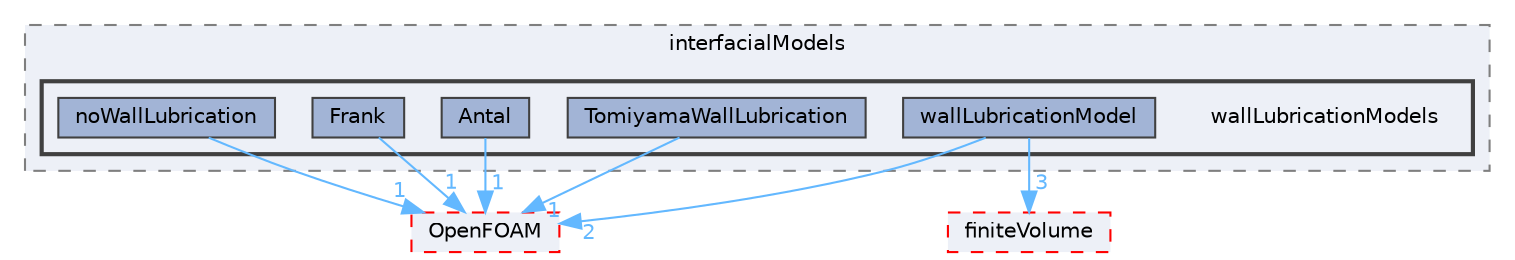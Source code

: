 digraph "src/phaseSystemModels/reactingEuler/multiphaseSystem/interfacialModels/wallLubricationModels"
{
 // LATEX_PDF_SIZE
  bgcolor="transparent";
  edge [fontname=Helvetica,fontsize=10,labelfontname=Helvetica,labelfontsize=10];
  node [fontname=Helvetica,fontsize=10,shape=box,height=0.2,width=0.4];
  compound=true
  subgraph clusterdir_ac9b567ee06e9b41f0fd1a36001841c5 {
    graph [ bgcolor="#edf0f7", pencolor="grey50", label="interfacialModels", fontname=Helvetica,fontsize=10 style="filled,dashed", URL="dir_ac9b567ee06e9b41f0fd1a36001841c5.html",tooltip=""]
  subgraph clusterdir_b469ee8664cef801a4e56b849174a0d6 {
    graph [ bgcolor="#edf0f7", pencolor="grey25", label="", fontname=Helvetica,fontsize=10 style="filled,bold", URL="dir_b469ee8664cef801a4e56b849174a0d6.html",tooltip=""]
    dir_b469ee8664cef801a4e56b849174a0d6 [shape=plaintext, label="wallLubricationModels"];
  dir_917c1bb38346dd1af2befc2b2363d610 [label="Antal", fillcolor="#a2b4d6", color="grey25", style="filled", URL="dir_917c1bb38346dd1af2befc2b2363d610.html",tooltip=""];
  dir_5dd6ee93c2f57d66abedbd296f959a25 [label="Frank", fillcolor="#a2b4d6", color="grey25", style="filled", URL="dir_5dd6ee93c2f57d66abedbd296f959a25.html",tooltip=""];
  dir_805cea78d79b1845bba3182c5a9187c4 [label="noWallLubrication", fillcolor="#a2b4d6", color="grey25", style="filled", URL="dir_805cea78d79b1845bba3182c5a9187c4.html",tooltip=""];
  dir_a8eb0b53659ed64f9e05302a4c666aa8 [label="TomiyamaWallLubrication", fillcolor="#a2b4d6", color="grey25", style="filled", URL="dir_a8eb0b53659ed64f9e05302a4c666aa8.html",tooltip=""];
  dir_2eb0b6cbd7eacbf237843ff40b5273cd [label="wallLubricationModel", fillcolor="#a2b4d6", color="grey25", style="filled", URL="dir_2eb0b6cbd7eacbf237843ff40b5273cd.html",tooltip=""];
  }
  }
  dir_9bd15774b555cf7259a6fa18f99fe99b [label="finiteVolume", fillcolor="#edf0f7", color="red", style="filled,dashed", URL="dir_9bd15774b555cf7259a6fa18f99fe99b.html",tooltip=""];
  dir_c5473ff19b20e6ec4dfe5c310b3778a8 [label="OpenFOAM", fillcolor="#edf0f7", color="red", style="filled,dashed", URL="dir_c5473ff19b20e6ec4dfe5c310b3778a8.html",tooltip=""];
  dir_917c1bb38346dd1af2befc2b2363d610->dir_c5473ff19b20e6ec4dfe5c310b3778a8 [headlabel="1", labeldistance=1.5 headhref="dir_000109_002695.html" href="dir_000109_002695.html" color="steelblue1" fontcolor="steelblue1"];
  dir_5dd6ee93c2f57d66abedbd296f959a25->dir_c5473ff19b20e6ec4dfe5c310b3778a8 [headlabel="1", labeldistance=1.5 headhref="dir_001487_002695.html" href="dir_001487_002695.html" color="steelblue1" fontcolor="steelblue1"];
  dir_805cea78d79b1845bba3182c5a9187c4->dir_c5473ff19b20e6ec4dfe5c310b3778a8 [headlabel="1", labeldistance=1.5 headhref="dir_002612_002695.html" href="dir_002612_002695.html" color="steelblue1" fontcolor="steelblue1"];
  dir_a8eb0b53659ed64f9e05302a4c666aa8->dir_c5473ff19b20e6ec4dfe5c310b3778a8 [headlabel="1", labeldistance=1.5 headhref="dir_004066_002695.html" href="dir_004066_002695.html" color="steelblue1" fontcolor="steelblue1"];
  dir_2eb0b6cbd7eacbf237843ff40b5273cd->dir_9bd15774b555cf7259a6fa18f99fe99b [headlabel="3", labeldistance=1.5 headhref="dir_004358_001387.html" href="dir_004358_001387.html" color="steelblue1" fontcolor="steelblue1"];
  dir_2eb0b6cbd7eacbf237843ff40b5273cd->dir_c5473ff19b20e6ec4dfe5c310b3778a8 [headlabel="2", labeldistance=1.5 headhref="dir_004358_002695.html" href="dir_004358_002695.html" color="steelblue1" fontcolor="steelblue1"];
}
